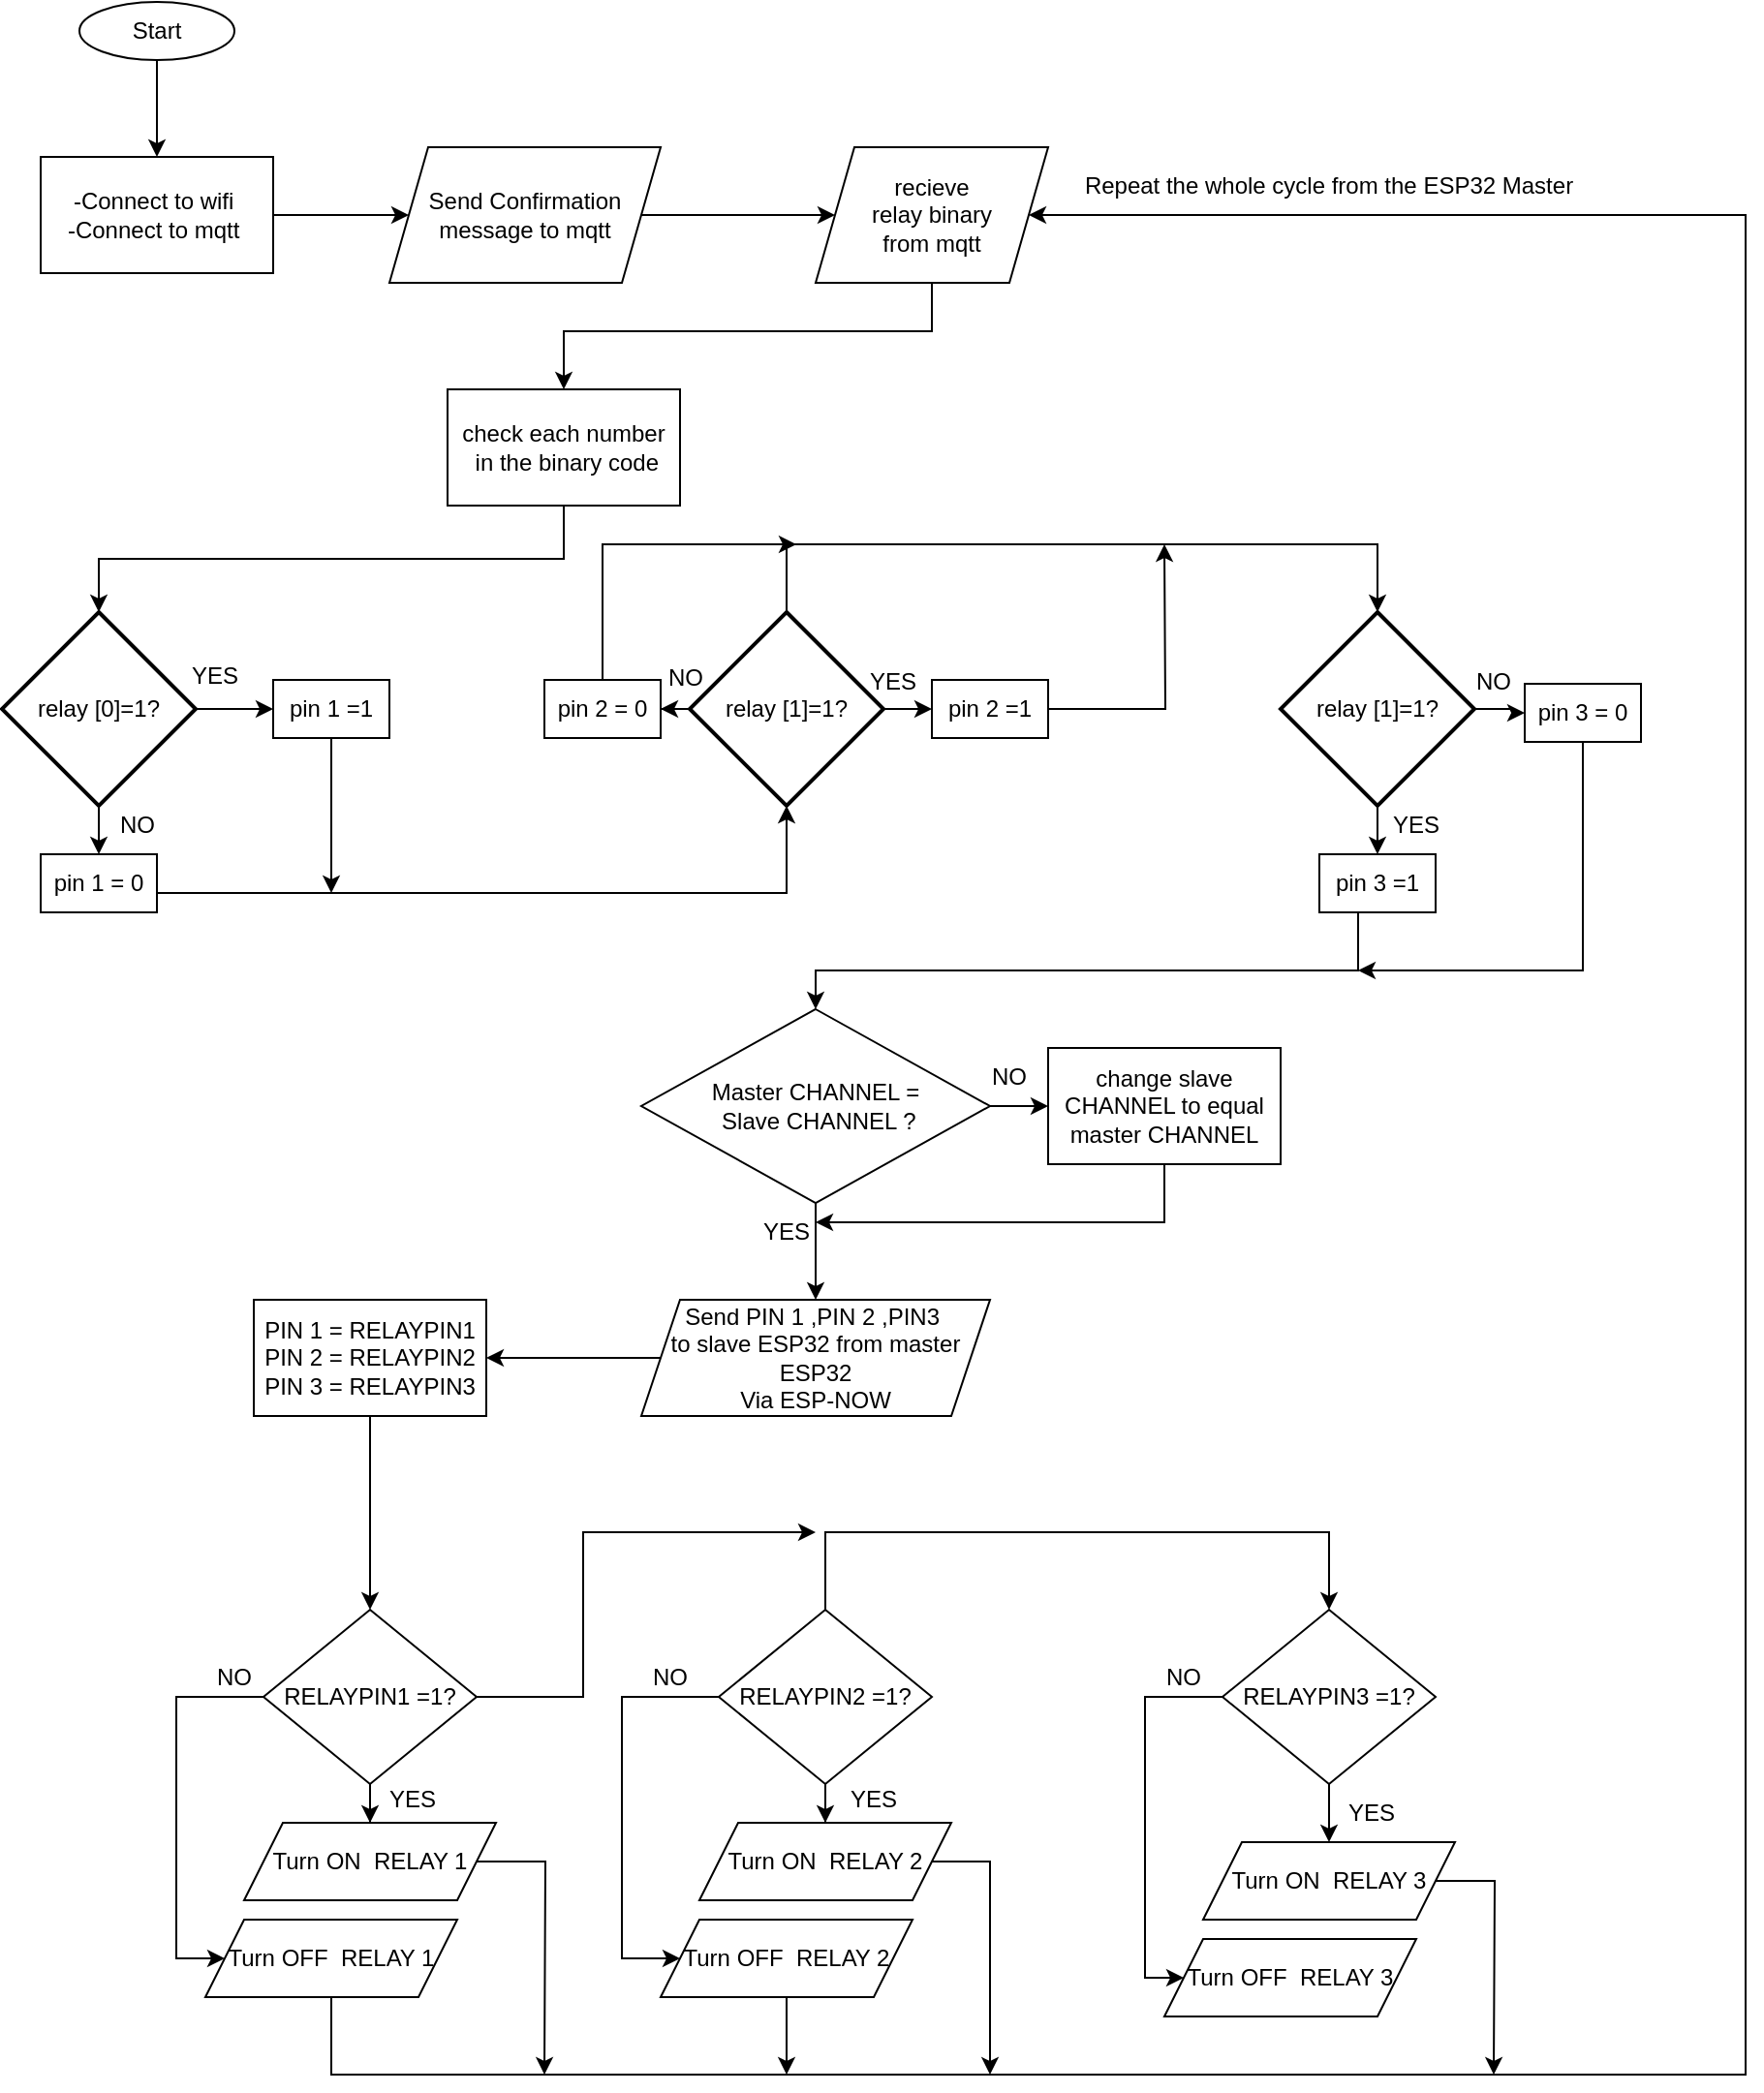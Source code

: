 <mxfile version="21.6.7" type="github">
  <diagram name="Page-1" id="4aO3OkrLbHmEjABuM7Jf">
    <mxGraphModel dx="1502" dy="578" grid="1" gridSize="10" guides="1" tooltips="1" connect="1" arrows="1" fold="1" page="1" pageScale="1" pageWidth="850" pageHeight="1100" math="0" shadow="0">
      <root>
        <mxCell id="0" />
        <mxCell id="1" parent="0" />
        <mxCell id="Vcn6iy0yX7FqiClO-b2t-5" value="" style="edgeStyle=orthogonalEdgeStyle;rounded=0;orthogonalLoop=1;jettySize=auto;html=1;" edge="1" parent="1" source="Vcn6iy0yX7FqiClO-b2t-1" target="Vcn6iy0yX7FqiClO-b2t-4">
          <mxGeometry relative="1" as="geometry" />
        </mxCell>
        <mxCell id="Vcn6iy0yX7FqiClO-b2t-1" value="Start" style="ellipse;whiteSpace=wrap;html=1;" vertex="1" parent="1">
          <mxGeometry x="60" y="40" width="80" height="30" as="geometry" />
        </mxCell>
        <mxCell id="Vcn6iy0yX7FqiClO-b2t-9" value="" style="edgeStyle=orthogonalEdgeStyle;rounded=0;orthogonalLoop=1;jettySize=auto;html=1;" edge="1" parent="1" source="Vcn6iy0yX7FqiClO-b2t-4" target="Vcn6iy0yX7FqiClO-b2t-8">
          <mxGeometry relative="1" as="geometry" />
        </mxCell>
        <mxCell id="Vcn6iy0yX7FqiClO-b2t-4" value="-Connect to wifi&amp;nbsp;&lt;br&gt;-Connect to mqtt&amp;nbsp;" style="rounded=0;whiteSpace=wrap;html=1;" vertex="1" parent="1">
          <mxGeometry x="40" y="120" width="120" height="60" as="geometry" />
        </mxCell>
        <mxCell id="Vcn6iy0yX7FqiClO-b2t-12" value="" style="edgeStyle=orthogonalEdgeStyle;rounded=0;orthogonalLoop=1;jettySize=auto;html=1;" edge="1" parent="1" source="Vcn6iy0yX7FqiClO-b2t-8" target="Vcn6iy0yX7FqiClO-b2t-11">
          <mxGeometry relative="1" as="geometry" />
        </mxCell>
        <mxCell id="Vcn6iy0yX7FqiClO-b2t-8" value="Send Confirmation message to mqtt" style="shape=parallelogram;perimeter=parallelogramPerimeter;whiteSpace=wrap;html=1;fixedSize=1;" vertex="1" parent="1">
          <mxGeometry x="220" y="115" width="140" height="70" as="geometry" />
        </mxCell>
        <mxCell id="Vcn6iy0yX7FqiClO-b2t-18" value="" style="edgeStyle=orthogonalEdgeStyle;rounded=0;orthogonalLoop=1;jettySize=auto;html=1;" edge="1" parent="1" source="Vcn6iy0yX7FqiClO-b2t-11" target="Vcn6iy0yX7FqiClO-b2t-17">
          <mxGeometry relative="1" as="geometry">
            <Array as="points">
              <mxPoint x="500" y="210" />
              <mxPoint x="310" y="210" />
            </Array>
          </mxGeometry>
        </mxCell>
        <mxCell id="Vcn6iy0yX7FqiClO-b2t-11" value="recieve &lt;br&gt;relay binary &lt;br&gt;from mqtt" style="shape=parallelogram;perimeter=parallelogramPerimeter;whiteSpace=wrap;html=1;fixedSize=1;" vertex="1" parent="1">
          <mxGeometry x="440" y="115" width="120" height="70" as="geometry" />
        </mxCell>
        <mxCell id="Vcn6iy0yX7FqiClO-b2t-22" value="" style="edgeStyle=orthogonalEdgeStyle;rounded=0;orthogonalLoop=1;jettySize=auto;html=1;entryX=0.5;entryY=0;entryDx=0;entryDy=0;" edge="1" parent="1" source="Vcn6iy0yX7FqiClO-b2t-15" target="Vcn6iy0yX7FqiClO-b2t-21">
          <mxGeometry relative="1" as="geometry">
            <Array as="points">
              <mxPoint x="70" y="480" />
              <mxPoint x="70" y="480" />
            </Array>
          </mxGeometry>
        </mxCell>
        <mxCell id="Vcn6iy0yX7FqiClO-b2t-23" value="" style="edgeStyle=orthogonalEdgeStyle;rounded=0;orthogonalLoop=1;jettySize=auto;html=1;" edge="1" parent="1" source="Vcn6iy0yX7FqiClO-b2t-15" target="Vcn6iy0yX7FqiClO-b2t-19">
          <mxGeometry relative="1" as="geometry" />
        </mxCell>
        <mxCell id="Vcn6iy0yX7FqiClO-b2t-15" value="relay [0]=1?" style="strokeWidth=2;html=1;shape=mxgraph.flowchart.decision;whiteSpace=wrap;" vertex="1" parent="1">
          <mxGeometry x="20" y="355" width="100" height="100" as="geometry" />
        </mxCell>
        <mxCell id="Vcn6iy0yX7FqiClO-b2t-20" value="" style="edgeStyle=orthogonalEdgeStyle;rounded=0;orthogonalLoop=1;jettySize=auto;html=1;exitX=0.5;exitY=1;exitDx=0;exitDy=0;" edge="1" parent="1" source="Vcn6iy0yX7FqiClO-b2t-17" target="Vcn6iy0yX7FqiClO-b2t-15">
          <mxGeometry relative="1" as="geometry" />
        </mxCell>
        <mxCell id="Vcn6iy0yX7FqiClO-b2t-17" value="check each number&lt;br&gt;&amp;nbsp;in the binary code" style="rounded=0;whiteSpace=wrap;html=1;" vertex="1" parent="1">
          <mxGeometry x="250" y="240" width="120" height="60" as="geometry" />
        </mxCell>
        <mxCell id="Vcn6iy0yX7FqiClO-b2t-33" style="edgeStyle=orthogonalEdgeStyle;rounded=0;orthogonalLoop=1;jettySize=auto;html=1;exitX=0.5;exitY=1;exitDx=0;exitDy=0;" edge="1" parent="1" source="Vcn6iy0yX7FqiClO-b2t-19">
          <mxGeometry relative="1" as="geometry">
            <mxPoint x="260" y="587" as="sourcePoint" />
            <mxPoint x="190" y="500" as="targetPoint" />
            <Array as="points">
              <mxPoint x="190" y="480" />
              <mxPoint x="190" y="480" />
            </Array>
          </mxGeometry>
        </mxCell>
        <mxCell id="Vcn6iy0yX7FqiClO-b2t-19" value="pin 1 =1" style="rounded=0;whiteSpace=wrap;html=1;" vertex="1" parent="1">
          <mxGeometry x="160" y="390" width="60" height="30" as="geometry" />
        </mxCell>
        <mxCell id="Vcn6iy0yX7FqiClO-b2t-47" style="edgeStyle=orthogonalEdgeStyle;rounded=0;orthogonalLoop=1;jettySize=auto;html=1;exitX=1;exitY=0.5;exitDx=0;exitDy=0;entryX=0.5;entryY=1;entryDx=0;entryDy=0;entryPerimeter=0;" edge="1" parent="1" source="Vcn6iy0yX7FqiClO-b2t-21" target="Vcn6iy0yX7FqiClO-b2t-28">
          <mxGeometry relative="1" as="geometry">
            <mxPoint x="370" y="690" as="targetPoint" />
            <Array as="points">
              <mxPoint x="100" y="500" />
              <mxPoint x="425" y="500" />
            </Array>
          </mxGeometry>
        </mxCell>
        <mxCell id="Vcn6iy0yX7FqiClO-b2t-21" value="pin 1 = 0" style="rounded=0;whiteSpace=wrap;html=1;" vertex="1" parent="1">
          <mxGeometry x="40" y="480" width="60" height="30" as="geometry" />
        </mxCell>
        <mxCell id="Vcn6iy0yX7FqiClO-b2t-35" value="" style="edgeStyle=orthogonalEdgeStyle;rounded=0;orthogonalLoop=1;jettySize=auto;html=1;exitX=1;exitY=0.5;exitDx=0;exitDy=0;exitPerimeter=0;" edge="1" parent="1" source="Vcn6iy0yX7FqiClO-b2t-28" target="Vcn6iy0yX7FqiClO-b2t-34">
          <mxGeometry relative="1" as="geometry" />
        </mxCell>
        <mxCell id="Vcn6iy0yX7FqiClO-b2t-38" value="" style="edgeStyle=orthogonalEdgeStyle;rounded=0;orthogonalLoop=1;jettySize=auto;html=1;" edge="1" parent="1" source="Vcn6iy0yX7FqiClO-b2t-28" target="Vcn6iy0yX7FqiClO-b2t-36">
          <mxGeometry relative="1" as="geometry" />
        </mxCell>
        <mxCell id="Vcn6iy0yX7FqiClO-b2t-40" style="edgeStyle=orthogonalEdgeStyle;rounded=0;orthogonalLoop=1;jettySize=auto;html=1;entryX=0.5;entryY=0;entryDx=0;entryDy=0;entryPerimeter=0;" edge="1" parent="1" source="Vcn6iy0yX7FqiClO-b2t-28" target="Vcn6iy0yX7FqiClO-b2t-39">
          <mxGeometry relative="1" as="geometry">
            <mxPoint x="680" y="520" as="targetPoint" />
            <Array as="points">
              <mxPoint x="425" y="320" />
              <mxPoint x="730" y="320" />
            </Array>
          </mxGeometry>
        </mxCell>
        <mxCell id="Vcn6iy0yX7FqiClO-b2t-28" value="relay [1]=1?" style="strokeWidth=2;html=1;shape=mxgraph.flowchart.decision;whiteSpace=wrap;" vertex="1" parent="1">
          <mxGeometry x="375" y="355" width="100" height="100" as="geometry" />
        </mxCell>
        <mxCell id="Vcn6iy0yX7FqiClO-b2t-30" value="YES" style="text;html=1;strokeColor=none;fillColor=none;align=center;verticalAlign=middle;whiteSpace=wrap;rounded=0;" vertex="1" parent="1">
          <mxGeometry x="100" y="373" width="60" height="30" as="geometry" />
        </mxCell>
        <mxCell id="Vcn6iy0yX7FqiClO-b2t-31" value="NO" style="text;html=1;strokeColor=none;fillColor=none;align=center;verticalAlign=middle;whiteSpace=wrap;rounded=0;" vertex="1" parent="1">
          <mxGeometry x="60" y="450" width="60" height="30" as="geometry" />
        </mxCell>
        <mxCell id="Vcn6iy0yX7FqiClO-b2t-52" style="edgeStyle=orthogonalEdgeStyle;rounded=0;orthogonalLoop=1;jettySize=auto;html=1;" edge="1" parent="1" source="Vcn6iy0yX7FqiClO-b2t-34">
          <mxGeometry relative="1" as="geometry">
            <mxPoint x="620" y="320" as="targetPoint" />
          </mxGeometry>
        </mxCell>
        <mxCell id="Vcn6iy0yX7FqiClO-b2t-34" value="pin 2 =1" style="rounded=0;whiteSpace=wrap;html=1;" vertex="1" parent="1">
          <mxGeometry x="500" y="390" width="60" height="30" as="geometry" />
        </mxCell>
        <mxCell id="Vcn6iy0yX7FqiClO-b2t-63" style="edgeStyle=orthogonalEdgeStyle;rounded=0;orthogonalLoop=1;jettySize=auto;html=1;" edge="1" parent="1">
          <mxGeometry relative="1" as="geometry">
            <mxPoint x="430" y="320" as="targetPoint" />
            <mxPoint x="319.999" y="390" as="sourcePoint" />
            <Array as="points">
              <mxPoint x="330" y="390" />
              <mxPoint x="330" y="320" />
            </Array>
          </mxGeometry>
        </mxCell>
        <mxCell id="Vcn6iy0yX7FqiClO-b2t-36" value="pin 2 = 0" style="rounded=0;whiteSpace=wrap;html=1;" vertex="1" parent="1">
          <mxGeometry x="300" y="390" width="60" height="30" as="geometry" />
        </mxCell>
        <mxCell id="Vcn6iy0yX7FqiClO-b2t-42" value="" style="edgeStyle=orthogonalEdgeStyle;rounded=0;orthogonalLoop=1;jettySize=auto;html=1;" edge="1" parent="1" source="Vcn6iy0yX7FqiClO-b2t-39" target="Vcn6iy0yX7FqiClO-b2t-41">
          <mxGeometry relative="1" as="geometry" />
        </mxCell>
        <mxCell id="Vcn6iy0yX7FqiClO-b2t-44" value="" style="edgeStyle=orthogonalEdgeStyle;rounded=0;orthogonalLoop=1;jettySize=auto;html=1;" edge="1" parent="1" source="Vcn6iy0yX7FqiClO-b2t-39" target="Vcn6iy0yX7FqiClO-b2t-43">
          <mxGeometry relative="1" as="geometry" />
        </mxCell>
        <mxCell id="Vcn6iy0yX7FqiClO-b2t-39" value="relay [1]=1?" style="strokeWidth=2;html=1;shape=mxgraph.flowchart.decision;whiteSpace=wrap;" vertex="1" parent="1">
          <mxGeometry x="680" y="355" width="100" height="100" as="geometry" />
        </mxCell>
        <mxCell id="Vcn6iy0yX7FqiClO-b2t-55" style="edgeStyle=orthogonalEdgeStyle;rounded=0;orthogonalLoop=1;jettySize=auto;html=1;entryX=0.5;entryY=0;entryDx=0;entryDy=0;" edge="1" parent="1" source="Vcn6iy0yX7FqiClO-b2t-41" target="Vcn6iy0yX7FqiClO-b2t-57">
          <mxGeometry relative="1" as="geometry">
            <mxPoint x="400" y="740" as="targetPoint" />
            <Array as="points">
              <mxPoint x="720" y="540" />
              <mxPoint x="440" y="540" />
            </Array>
          </mxGeometry>
        </mxCell>
        <mxCell id="Vcn6iy0yX7FqiClO-b2t-41" value="pin 3 =1" style="rounded=0;whiteSpace=wrap;html=1;" vertex="1" parent="1">
          <mxGeometry x="700" y="480" width="60" height="30" as="geometry" />
        </mxCell>
        <mxCell id="Vcn6iy0yX7FqiClO-b2t-65" style="edgeStyle=orthogonalEdgeStyle;rounded=0;orthogonalLoop=1;jettySize=auto;html=1;" edge="1" parent="1" source="Vcn6iy0yX7FqiClO-b2t-43">
          <mxGeometry relative="1" as="geometry">
            <mxPoint x="720" y="540" as="targetPoint" />
            <Array as="points">
              <mxPoint x="836" y="540" />
            </Array>
          </mxGeometry>
        </mxCell>
        <mxCell id="Vcn6iy0yX7FqiClO-b2t-43" value="pin 3 = 0" style="rounded=0;whiteSpace=wrap;html=1;" vertex="1" parent="1">
          <mxGeometry x="806" y="392" width="60" height="30" as="geometry" />
        </mxCell>
        <mxCell id="Vcn6iy0yX7FqiClO-b2t-48" value="YES" style="text;html=1;strokeColor=none;fillColor=none;align=center;verticalAlign=middle;whiteSpace=wrap;rounded=0;" vertex="1" parent="1">
          <mxGeometry x="450" y="376" width="60" height="30" as="geometry" />
        </mxCell>
        <mxCell id="Vcn6iy0yX7FqiClO-b2t-49" value="NO" style="text;html=1;strokeColor=none;fillColor=none;align=center;verticalAlign=middle;whiteSpace=wrap;rounded=0;" vertex="1" parent="1">
          <mxGeometry x="343" y="374" width="60" height="30" as="geometry" />
        </mxCell>
        <mxCell id="Vcn6iy0yX7FqiClO-b2t-50" value="YES" style="text;html=1;strokeColor=none;fillColor=none;align=center;verticalAlign=middle;whiteSpace=wrap;rounded=0;" vertex="1" parent="1">
          <mxGeometry x="720" y="450" width="60" height="30" as="geometry" />
        </mxCell>
        <mxCell id="Vcn6iy0yX7FqiClO-b2t-51" value="NO" style="text;html=1;strokeColor=none;fillColor=none;align=center;verticalAlign=middle;whiteSpace=wrap;rounded=0;" vertex="1" parent="1">
          <mxGeometry x="760" y="376" width="60" height="30" as="geometry" />
        </mxCell>
        <mxCell id="Vcn6iy0yX7FqiClO-b2t-67" value="" style="edgeStyle=orthogonalEdgeStyle;rounded=0;orthogonalLoop=1;jettySize=auto;html=1;" edge="1" parent="1" source="Vcn6iy0yX7FqiClO-b2t-54" target="Vcn6iy0yX7FqiClO-b2t-66">
          <mxGeometry relative="1" as="geometry" />
        </mxCell>
        <mxCell id="Vcn6iy0yX7FqiClO-b2t-54" value="Send&amp;nbsp;PIN 1 ,PIN 2 ,PIN3&amp;nbsp;&lt;br&gt;to slave ESP32 from master ESP32&lt;br&gt;Via ESP-NOW" style="shape=parallelogram;perimeter=parallelogramPerimeter;whiteSpace=wrap;html=1;fixedSize=1;" vertex="1" parent="1">
          <mxGeometry x="350" y="710" width="180" height="60" as="geometry" />
        </mxCell>
        <mxCell id="Vcn6iy0yX7FqiClO-b2t-58" style="edgeStyle=orthogonalEdgeStyle;rounded=0;orthogonalLoop=1;jettySize=auto;html=1;entryX=0.5;entryY=0;entryDx=0;entryDy=0;" edge="1" parent="1" source="Vcn6iy0yX7FqiClO-b2t-57" target="Vcn6iy0yX7FqiClO-b2t-54">
          <mxGeometry relative="1" as="geometry" />
        </mxCell>
        <mxCell id="Vcn6iy0yX7FqiClO-b2t-60" style="edgeStyle=orthogonalEdgeStyle;rounded=0;orthogonalLoop=1;jettySize=auto;html=1;entryX=0;entryY=0.5;entryDx=0;entryDy=0;" edge="1" parent="1" source="Vcn6iy0yX7FqiClO-b2t-57" target="Vcn6iy0yX7FqiClO-b2t-59">
          <mxGeometry relative="1" as="geometry" />
        </mxCell>
        <mxCell id="Vcn6iy0yX7FqiClO-b2t-57" value="Master CHANNEL =&lt;br&gt;&amp;nbsp;Slave CHANNEL ?" style="rhombus;whiteSpace=wrap;html=1;" vertex="1" parent="1">
          <mxGeometry x="350" y="560" width="180" height="100" as="geometry" />
        </mxCell>
        <mxCell id="Vcn6iy0yX7FqiClO-b2t-61" style="edgeStyle=orthogonalEdgeStyle;rounded=0;orthogonalLoop=1;jettySize=auto;html=1;exitX=0.5;exitY=1;exitDx=0;exitDy=0;" edge="1" parent="1" source="Vcn6iy0yX7FqiClO-b2t-59">
          <mxGeometry relative="1" as="geometry">
            <mxPoint x="440" y="670" as="targetPoint" />
            <Array as="points">
              <mxPoint x="620" y="670" />
            </Array>
          </mxGeometry>
        </mxCell>
        <mxCell id="Vcn6iy0yX7FqiClO-b2t-59" value="change slave CHANNEL to equal master CHANNEL" style="rounded=0;whiteSpace=wrap;html=1;" vertex="1" parent="1">
          <mxGeometry x="560" y="580" width="120" height="60" as="geometry" />
        </mxCell>
        <mxCell id="Vcn6iy0yX7FqiClO-b2t-71" style="edgeStyle=orthogonalEdgeStyle;rounded=0;orthogonalLoop=1;jettySize=auto;html=1;" edge="1" parent="1" source="Vcn6iy0yX7FqiClO-b2t-66">
          <mxGeometry relative="1" as="geometry">
            <mxPoint x="210" y="870.0" as="targetPoint" />
          </mxGeometry>
        </mxCell>
        <mxCell id="Vcn6iy0yX7FqiClO-b2t-66" value="PIN 1 = RELAYPIN1&lt;br&gt;PIN 2 = RELAYPIN2&lt;br&gt;PIN 3 = RELAYPIN3" style="rounded=0;whiteSpace=wrap;html=1;" vertex="1" parent="1">
          <mxGeometry x="150" y="710" width="120" height="60" as="geometry" />
        </mxCell>
        <mxCell id="Vcn6iy0yX7FqiClO-b2t-79" style="edgeStyle=orthogonalEdgeStyle;rounded=0;orthogonalLoop=1;jettySize=auto;html=1;" edge="1" parent="1" source="Vcn6iy0yX7FqiClO-b2t-68" target="Vcn6iy0yX7FqiClO-b2t-74">
          <mxGeometry relative="1" as="geometry" />
        </mxCell>
        <mxCell id="Vcn6iy0yX7FqiClO-b2t-80" style="edgeStyle=orthogonalEdgeStyle;rounded=0;orthogonalLoop=1;jettySize=auto;html=1;" edge="1" parent="1" source="Vcn6iy0yX7FqiClO-b2t-68">
          <mxGeometry relative="1" as="geometry">
            <mxPoint x="440" y="830" as="targetPoint" />
            <Array as="points">
              <mxPoint x="320" y="915" />
              <mxPoint x="320" y="830" />
              <mxPoint x="440" y="830" />
            </Array>
          </mxGeometry>
        </mxCell>
        <mxCell id="Vcn6iy0yX7FqiClO-b2t-85" style="edgeStyle=orthogonalEdgeStyle;rounded=0;orthogonalLoop=1;jettySize=auto;html=1;entryX=0;entryY=0.5;entryDx=0;entryDy=0;exitX=0;exitY=0.5;exitDx=0;exitDy=0;" edge="1" parent="1" source="Vcn6iy0yX7FqiClO-b2t-68" target="Vcn6iy0yX7FqiClO-b2t-82">
          <mxGeometry relative="1" as="geometry">
            <mxPoint x="110" y="1060.0" as="targetPoint" />
            <Array as="points">
              <mxPoint x="110" y="915" />
              <mxPoint x="110" y="1050" />
            </Array>
          </mxGeometry>
        </mxCell>
        <mxCell id="Vcn6iy0yX7FqiClO-b2t-68" value="RELAYPIN1 =1?" style="rhombus;whiteSpace=wrap;html=1;" vertex="1" parent="1">
          <mxGeometry x="155" y="870" width="110" height="90" as="geometry" />
        </mxCell>
        <mxCell id="Vcn6iy0yX7FqiClO-b2t-78" style="edgeStyle=orthogonalEdgeStyle;rounded=0;orthogonalLoop=1;jettySize=auto;html=1;" edge="1" parent="1" source="Vcn6iy0yX7FqiClO-b2t-72" target="Vcn6iy0yX7FqiClO-b2t-75">
          <mxGeometry relative="1" as="geometry" />
        </mxCell>
        <mxCell id="Vcn6iy0yX7FqiClO-b2t-81" style="edgeStyle=orthogonalEdgeStyle;rounded=0;orthogonalLoop=1;jettySize=auto;html=1;entryX=0.5;entryY=0;entryDx=0;entryDy=0;exitX=0.5;exitY=0;exitDx=0;exitDy=0;" edge="1" parent="1" source="Vcn6iy0yX7FqiClO-b2t-72" target="Vcn6iy0yX7FqiClO-b2t-73">
          <mxGeometry relative="1" as="geometry">
            <Array as="points">
              <mxPoint x="445" y="830" />
              <mxPoint x="705" y="830" />
            </Array>
          </mxGeometry>
        </mxCell>
        <mxCell id="Vcn6iy0yX7FqiClO-b2t-86" style="edgeStyle=orthogonalEdgeStyle;rounded=0;orthogonalLoop=1;jettySize=auto;html=1;exitX=1;exitY=0.5;exitDx=0;exitDy=0;" edge="1" parent="1" source="Vcn6iy0yX7FqiClO-b2t-72" target="Vcn6iy0yX7FqiClO-b2t-83">
          <mxGeometry relative="1" as="geometry">
            <Array as="points">
              <mxPoint x="340" y="915" />
              <mxPoint x="340" y="1050" />
            </Array>
          </mxGeometry>
        </mxCell>
        <mxCell id="Vcn6iy0yX7FqiClO-b2t-72" value="RELAYPIN2 =1?" style="rhombus;whiteSpace=wrap;html=1;" vertex="1" parent="1">
          <mxGeometry x="390" y="870" width="110" height="90" as="geometry" />
        </mxCell>
        <mxCell id="Vcn6iy0yX7FqiClO-b2t-77" value="" style="edgeStyle=orthogonalEdgeStyle;rounded=0;orthogonalLoop=1;jettySize=auto;html=1;" edge="1" parent="1" source="Vcn6iy0yX7FqiClO-b2t-73" target="Vcn6iy0yX7FqiClO-b2t-76">
          <mxGeometry relative="1" as="geometry" />
        </mxCell>
        <mxCell id="Vcn6iy0yX7FqiClO-b2t-87" style="edgeStyle=orthogonalEdgeStyle;rounded=0;orthogonalLoop=1;jettySize=auto;html=1;exitX=0;exitY=0.5;exitDx=0;exitDy=0;" edge="1" parent="1" source="Vcn6iy0yX7FqiClO-b2t-73" target="Vcn6iy0yX7FqiClO-b2t-84">
          <mxGeometry relative="1" as="geometry">
            <mxPoint x="610.0" y="1050.0" as="targetPoint" />
            <Array as="points">
              <mxPoint x="610" y="915" />
              <mxPoint x="610" y="1060" />
            </Array>
          </mxGeometry>
        </mxCell>
        <mxCell id="Vcn6iy0yX7FqiClO-b2t-73" value="RELAYPIN3 =1?" style="rhombus;whiteSpace=wrap;html=1;" vertex="1" parent="1">
          <mxGeometry x="650" y="870" width="110" height="90" as="geometry" />
        </mxCell>
        <mxCell id="Vcn6iy0yX7FqiClO-b2t-90" style="edgeStyle=orthogonalEdgeStyle;rounded=0;orthogonalLoop=1;jettySize=auto;html=1;" edge="1" parent="1" source="Vcn6iy0yX7FqiClO-b2t-74">
          <mxGeometry relative="1" as="geometry">
            <mxPoint x="300" y="1110.0" as="targetPoint" />
          </mxGeometry>
        </mxCell>
        <mxCell id="Vcn6iy0yX7FqiClO-b2t-74" value="Turn ON&amp;nbsp; RELAY 1" style="shape=parallelogram;perimeter=parallelogramPerimeter;whiteSpace=wrap;html=1;fixedSize=1;" vertex="1" parent="1">
          <mxGeometry x="145" y="980" width="130" height="40" as="geometry" />
        </mxCell>
        <mxCell id="Vcn6iy0yX7FqiClO-b2t-91" style="edgeStyle=orthogonalEdgeStyle;rounded=0;orthogonalLoop=1;jettySize=auto;html=1;exitX=1;exitY=0.5;exitDx=0;exitDy=0;" edge="1" parent="1" source="Vcn6iy0yX7FqiClO-b2t-75">
          <mxGeometry relative="1" as="geometry">
            <mxPoint x="530" y="1110" as="targetPoint" />
            <mxPoint x="580" y="1005" as="sourcePoint" />
            <Array as="points">
              <mxPoint x="530" y="1000" />
            </Array>
          </mxGeometry>
        </mxCell>
        <mxCell id="Vcn6iy0yX7FqiClO-b2t-75" value="Turn ON&amp;nbsp; RELAY 2" style="shape=parallelogram;perimeter=parallelogramPerimeter;whiteSpace=wrap;html=1;fixedSize=1;" vertex="1" parent="1">
          <mxGeometry x="380" y="980" width="130" height="40" as="geometry" />
        </mxCell>
        <mxCell id="Vcn6iy0yX7FqiClO-b2t-92" style="edgeStyle=orthogonalEdgeStyle;rounded=0;orthogonalLoop=1;jettySize=auto;html=1;" edge="1" parent="1" source="Vcn6iy0yX7FqiClO-b2t-76">
          <mxGeometry relative="1" as="geometry">
            <mxPoint x="790.0" y="1110.0" as="targetPoint" />
          </mxGeometry>
        </mxCell>
        <mxCell id="Vcn6iy0yX7FqiClO-b2t-76" value="Turn ON&amp;nbsp; RELAY 3" style="shape=parallelogram;perimeter=parallelogramPerimeter;whiteSpace=wrap;html=1;fixedSize=1;" vertex="1" parent="1">
          <mxGeometry x="640" y="990" width="130" height="40" as="geometry" />
        </mxCell>
        <mxCell id="Vcn6iy0yX7FqiClO-b2t-88" style="edgeStyle=orthogonalEdgeStyle;rounded=0;orthogonalLoop=1;jettySize=auto;html=1;entryX=1;entryY=0.5;entryDx=0;entryDy=0;" edge="1" parent="1" source="Vcn6iy0yX7FqiClO-b2t-82" target="Vcn6iy0yX7FqiClO-b2t-11">
          <mxGeometry relative="1" as="geometry">
            <mxPoint x="920" y="110" as="targetPoint" />
            <Array as="points">
              <mxPoint x="190" y="1110" />
              <mxPoint x="920" y="1110" />
              <mxPoint x="920" y="150" />
            </Array>
          </mxGeometry>
        </mxCell>
        <mxCell id="Vcn6iy0yX7FqiClO-b2t-82" value="Turn OFF&amp;nbsp; RELAY 1" style="shape=parallelogram;perimeter=parallelogramPerimeter;whiteSpace=wrap;html=1;fixedSize=1;" vertex="1" parent="1">
          <mxGeometry x="125" y="1030" width="130" height="40" as="geometry" />
        </mxCell>
        <mxCell id="Vcn6iy0yX7FqiClO-b2t-89" style="edgeStyle=orthogonalEdgeStyle;rounded=0;orthogonalLoop=1;jettySize=auto;html=1;" edge="1" parent="1" source="Vcn6iy0yX7FqiClO-b2t-83">
          <mxGeometry relative="1" as="geometry">
            <mxPoint x="425" y="1110.0" as="targetPoint" />
          </mxGeometry>
        </mxCell>
        <mxCell id="Vcn6iy0yX7FqiClO-b2t-83" value="Turn OFF&amp;nbsp; RELAY 2" style="shape=parallelogram;perimeter=parallelogramPerimeter;whiteSpace=wrap;html=1;fixedSize=1;" vertex="1" parent="1">
          <mxGeometry x="360" y="1030" width="130" height="40" as="geometry" />
        </mxCell>
        <mxCell id="Vcn6iy0yX7FqiClO-b2t-84" value="Turn OFF&amp;nbsp; RELAY 3" style="shape=parallelogram;perimeter=parallelogramPerimeter;whiteSpace=wrap;html=1;fixedSize=1;" vertex="1" parent="1">
          <mxGeometry x="620" y="1040" width="130" height="40" as="geometry" />
        </mxCell>
        <mxCell id="Vcn6iy0yX7FqiClO-b2t-93" value="YES" style="text;html=1;strokeColor=none;fillColor=none;align=center;verticalAlign=middle;whiteSpace=wrap;rounded=0;" vertex="1" parent="1">
          <mxGeometry x="395" y="660" width="60" height="30" as="geometry" />
        </mxCell>
        <mxCell id="Vcn6iy0yX7FqiClO-b2t-94" value="NO" style="text;html=1;strokeColor=none;fillColor=none;align=center;verticalAlign=middle;whiteSpace=wrap;rounded=0;" vertex="1" parent="1">
          <mxGeometry x="510" y="580" width="60" height="30" as="geometry" />
        </mxCell>
        <mxCell id="Vcn6iy0yX7FqiClO-b2t-95" value="YES" style="text;html=1;strokeColor=none;fillColor=none;align=center;verticalAlign=middle;whiteSpace=wrap;rounded=0;" vertex="1" parent="1">
          <mxGeometry x="202" y="953" width="60" height="30" as="geometry" />
        </mxCell>
        <mxCell id="Vcn6iy0yX7FqiClO-b2t-96" value="YES" style="text;html=1;strokeColor=none;fillColor=none;align=center;verticalAlign=middle;whiteSpace=wrap;rounded=0;" vertex="1" parent="1">
          <mxGeometry x="440" y="953" width="60" height="30" as="geometry" />
        </mxCell>
        <mxCell id="Vcn6iy0yX7FqiClO-b2t-97" value="YES" style="text;html=1;strokeColor=none;fillColor=none;align=center;verticalAlign=middle;whiteSpace=wrap;rounded=0;" vertex="1" parent="1">
          <mxGeometry x="697" y="960" width="60" height="30" as="geometry" />
        </mxCell>
        <mxCell id="Vcn6iy0yX7FqiClO-b2t-98" value="NO" style="text;html=1;strokeColor=none;fillColor=none;align=center;verticalAlign=middle;whiteSpace=wrap;rounded=0;" vertex="1" parent="1">
          <mxGeometry x="110" y="890" width="60" height="30" as="geometry" />
        </mxCell>
        <mxCell id="Vcn6iy0yX7FqiClO-b2t-99" value="NO" style="text;html=1;strokeColor=none;fillColor=none;align=center;verticalAlign=middle;whiteSpace=wrap;rounded=0;" vertex="1" parent="1">
          <mxGeometry x="335" y="890" width="60" height="30" as="geometry" />
        </mxCell>
        <mxCell id="Vcn6iy0yX7FqiClO-b2t-100" value="NO" style="text;html=1;strokeColor=none;fillColor=none;align=center;verticalAlign=middle;whiteSpace=wrap;rounded=0;" vertex="1" parent="1">
          <mxGeometry x="600" y="890" width="60" height="30" as="geometry" />
        </mxCell>
        <mxCell id="Vcn6iy0yX7FqiClO-b2t-101" value="Repeat the whole cycle from the ESP32 Master" style="text;html=1;strokeColor=none;fillColor=none;align=center;verticalAlign=middle;whiteSpace=wrap;rounded=0;" vertex="1" parent="1">
          <mxGeometry x="555" y="120" width="300" height="30" as="geometry" />
        </mxCell>
      </root>
    </mxGraphModel>
  </diagram>
</mxfile>
